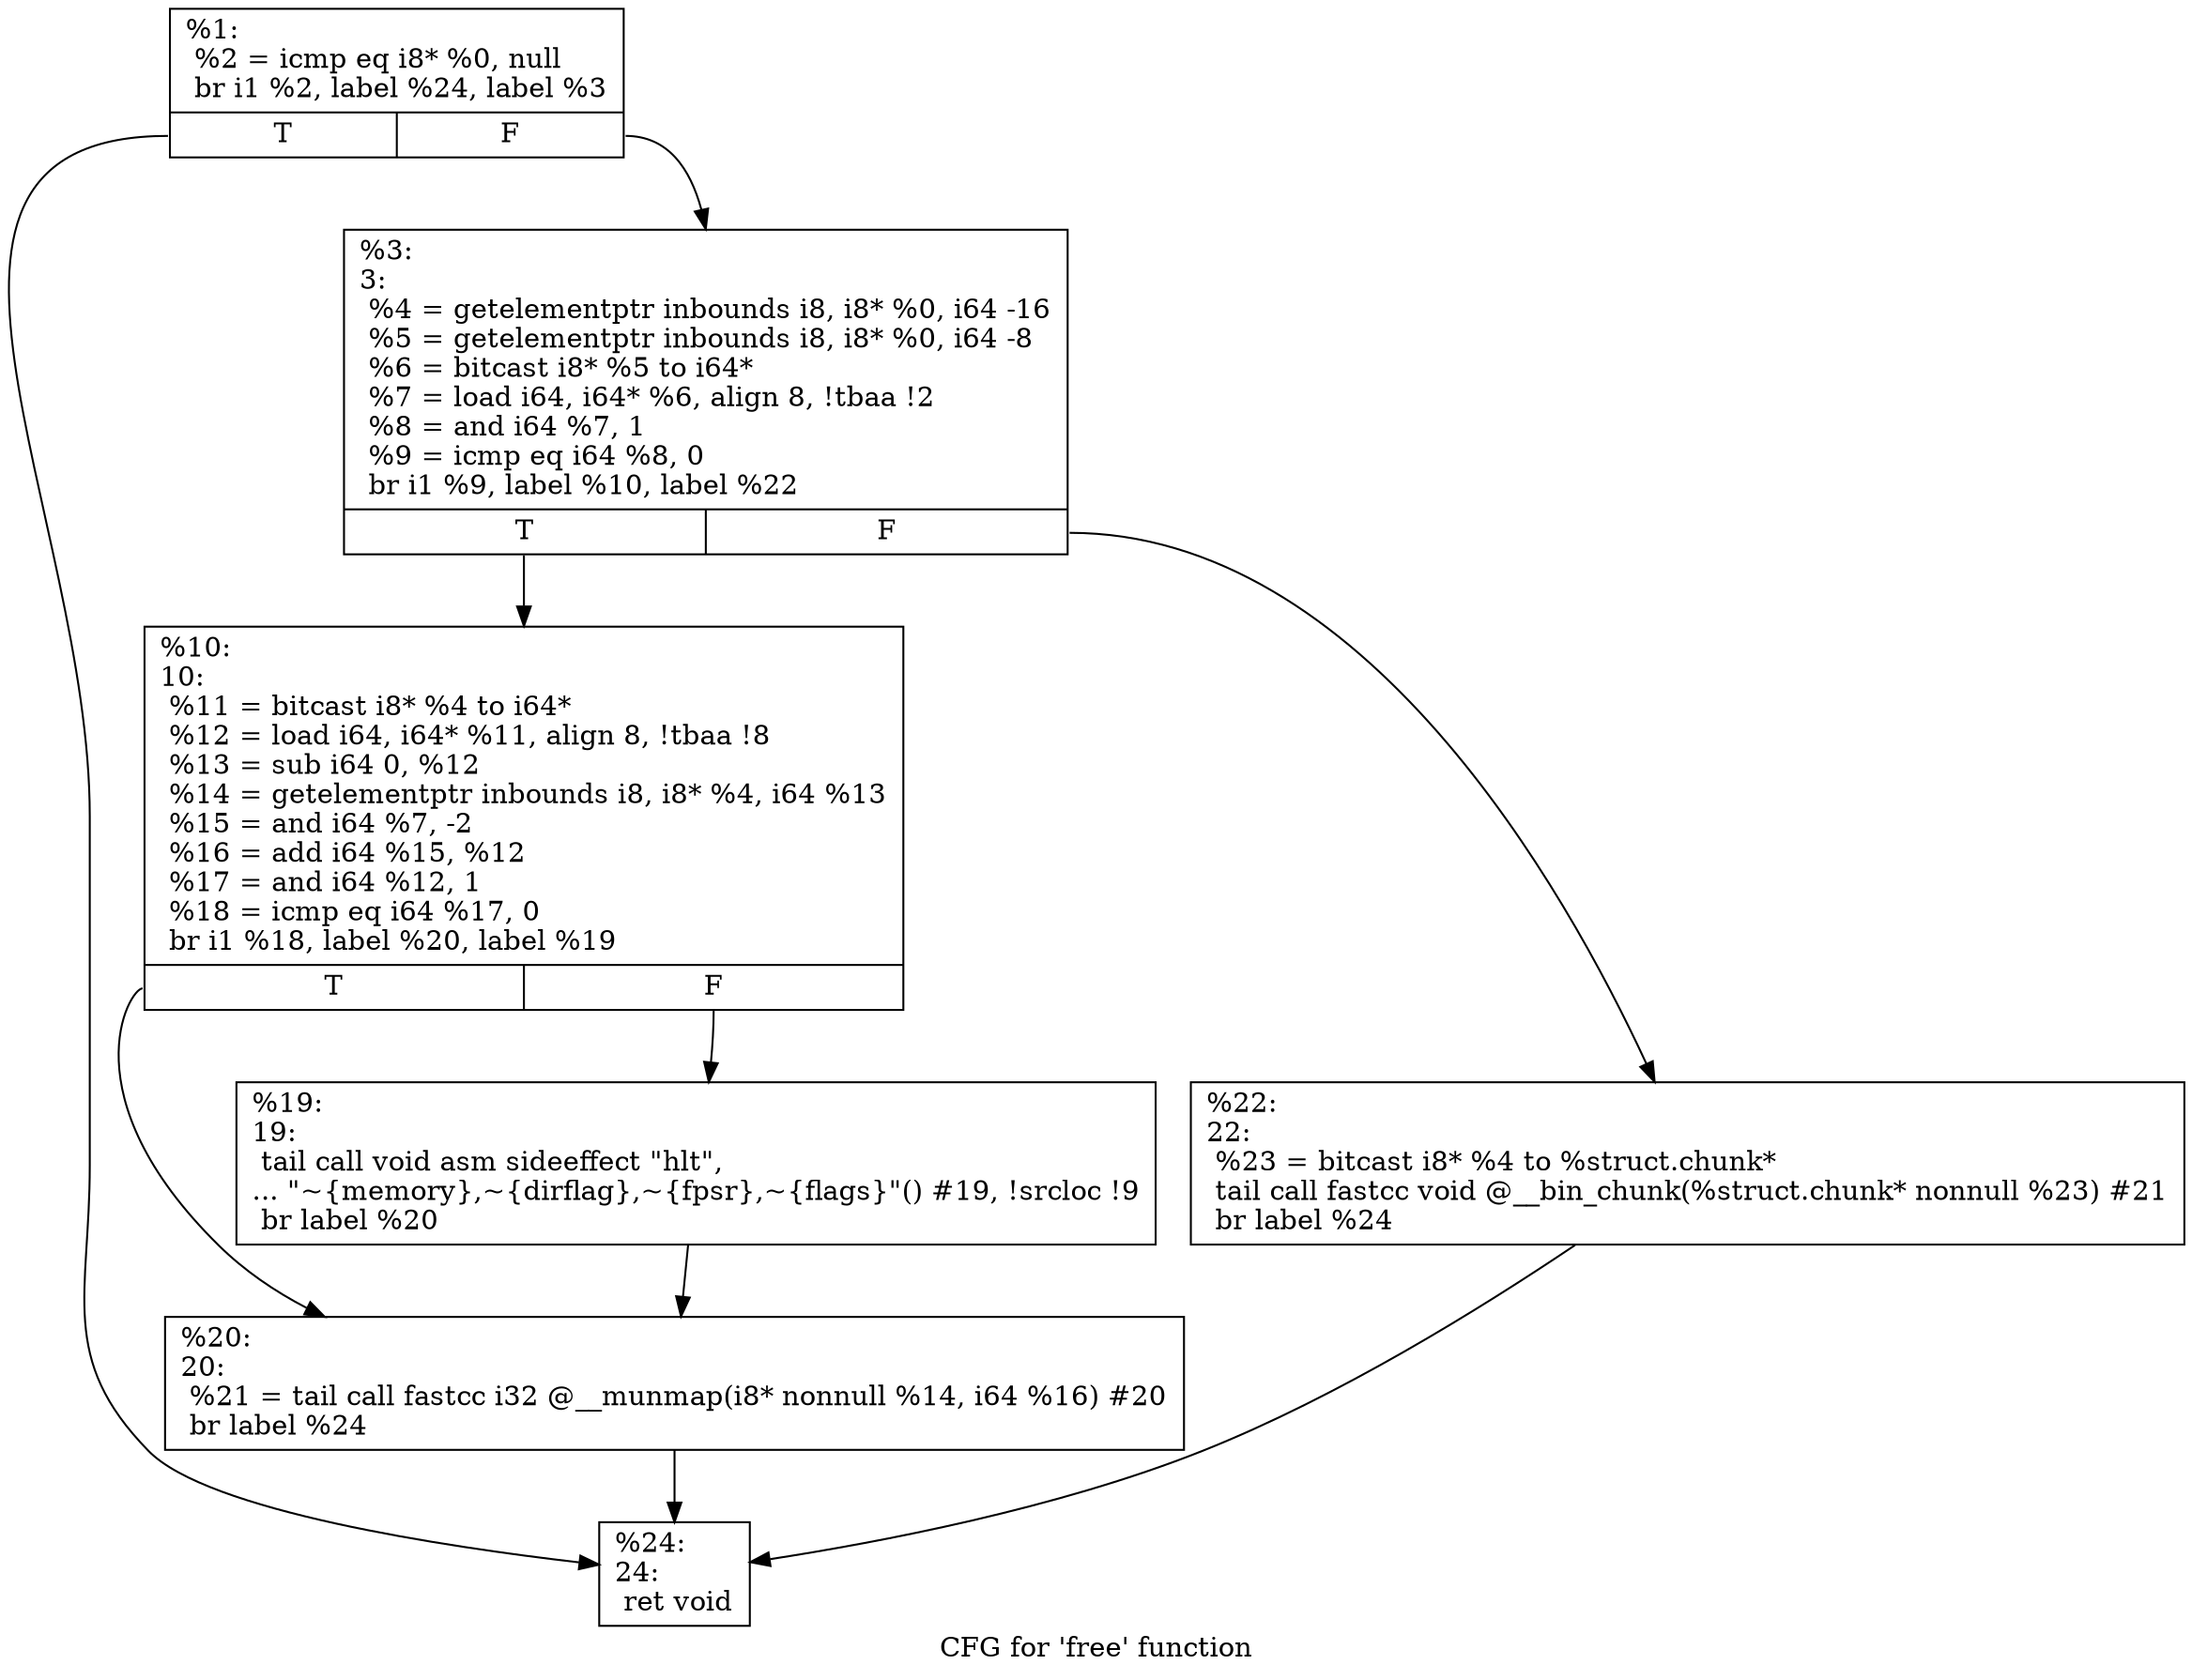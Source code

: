 digraph "CFG for 'free' function" {
	label="CFG for 'free' function";

	Node0x1ef03d0 [shape=record,label="{%1:\l  %2 = icmp eq i8* %0, null\l  br i1 %2, label %24, label %3\l|{<s0>T|<s1>F}}"];
	Node0x1ef03d0:s0 -> Node0x1ef0f10;
	Node0x1ef03d0:s1 -> Node0x1ef0420;
	Node0x1ef0420 [shape=record,label="{%3:\l3:                                                \l  %4 = getelementptr inbounds i8, i8* %0, i64 -16\l  %5 = getelementptr inbounds i8, i8* %0, i64 -8\l  %6 = bitcast i8* %5 to i64*\l  %7 = load i64, i64* %6, align 8, !tbaa !2\l  %8 = and i64 %7, 1\l  %9 = icmp eq i64 %8, 0\l  br i1 %9, label %10, label %22\l|{<s0>T|<s1>F}}"];
	Node0x1ef0420:s0 -> Node0x1ef0500;
	Node0x1ef0420:s1 -> Node0x1ef0ec0;
	Node0x1ef0500 [shape=record,label="{%10:\l10:                                               \l  %11 = bitcast i8* %4 to i64*\l  %12 = load i64, i64* %11, align 8, !tbaa !8\l  %13 = sub i64 0, %12\l  %14 = getelementptr inbounds i8, i8* %4, i64 %13\l  %15 = and i64 %7, -2\l  %16 = add i64 %15, %12\l  %17 = and i64 %12, 1\l  %18 = icmp eq i64 %17, 0\l  br i1 %18, label %20, label %19\l|{<s0>T|<s1>F}}"];
	Node0x1ef0500:s0 -> Node0x1ef0e70;
	Node0x1ef0500:s1 -> Node0x1ef0e20;
	Node0x1ef0e20 [shape=record,label="{%19:\l19:                                               \l  tail call void asm sideeffect \"hlt\",\l... \"~\{memory\},~\{dirflag\},~\{fpsr\},~\{flags\}\"() #19, !srcloc !9\l  br label %20\l}"];
	Node0x1ef0e20 -> Node0x1ef0e70;
	Node0x1ef0e70 [shape=record,label="{%20:\l20:                                               \l  %21 = tail call fastcc i32 @__munmap(i8* nonnull %14, i64 %16) #20\l  br label %24\l}"];
	Node0x1ef0e70 -> Node0x1ef0f10;
	Node0x1ef0ec0 [shape=record,label="{%22:\l22:                                               \l  %23 = bitcast i8* %4 to %struct.chunk*\l  tail call fastcc void @__bin_chunk(%struct.chunk* nonnull %23) #21\l  br label %24\l}"];
	Node0x1ef0ec0 -> Node0x1ef0f10;
	Node0x1ef0f10 [shape=record,label="{%24:\l24:                                               \l  ret void\l}"];
}
